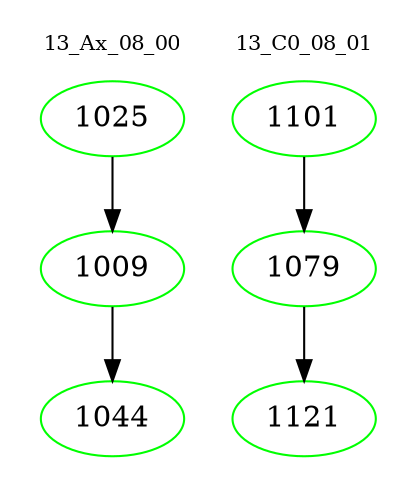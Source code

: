 digraph{
subgraph cluster_0 {
color = white
label = "13_Ax_08_00";
fontsize=10;
T0_1025 [label="1025", color="green"]
T0_1025 -> T0_1009 [color="black"]
T0_1009 [label="1009", color="green"]
T0_1009 -> T0_1044 [color="black"]
T0_1044 [label="1044", color="green"]
}
subgraph cluster_1 {
color = white
label = "13_C0_08_01";
fontsize=10;
T1_1101 [label="1101", color="green"]
T1_1101 -> T1_1079 [color="black"]
T1_1079 [label="1079", color="green"]
T1_1079 -> T1_1121 [color="black"]
T1_1121 [label="1121", color="green"]
}
}
